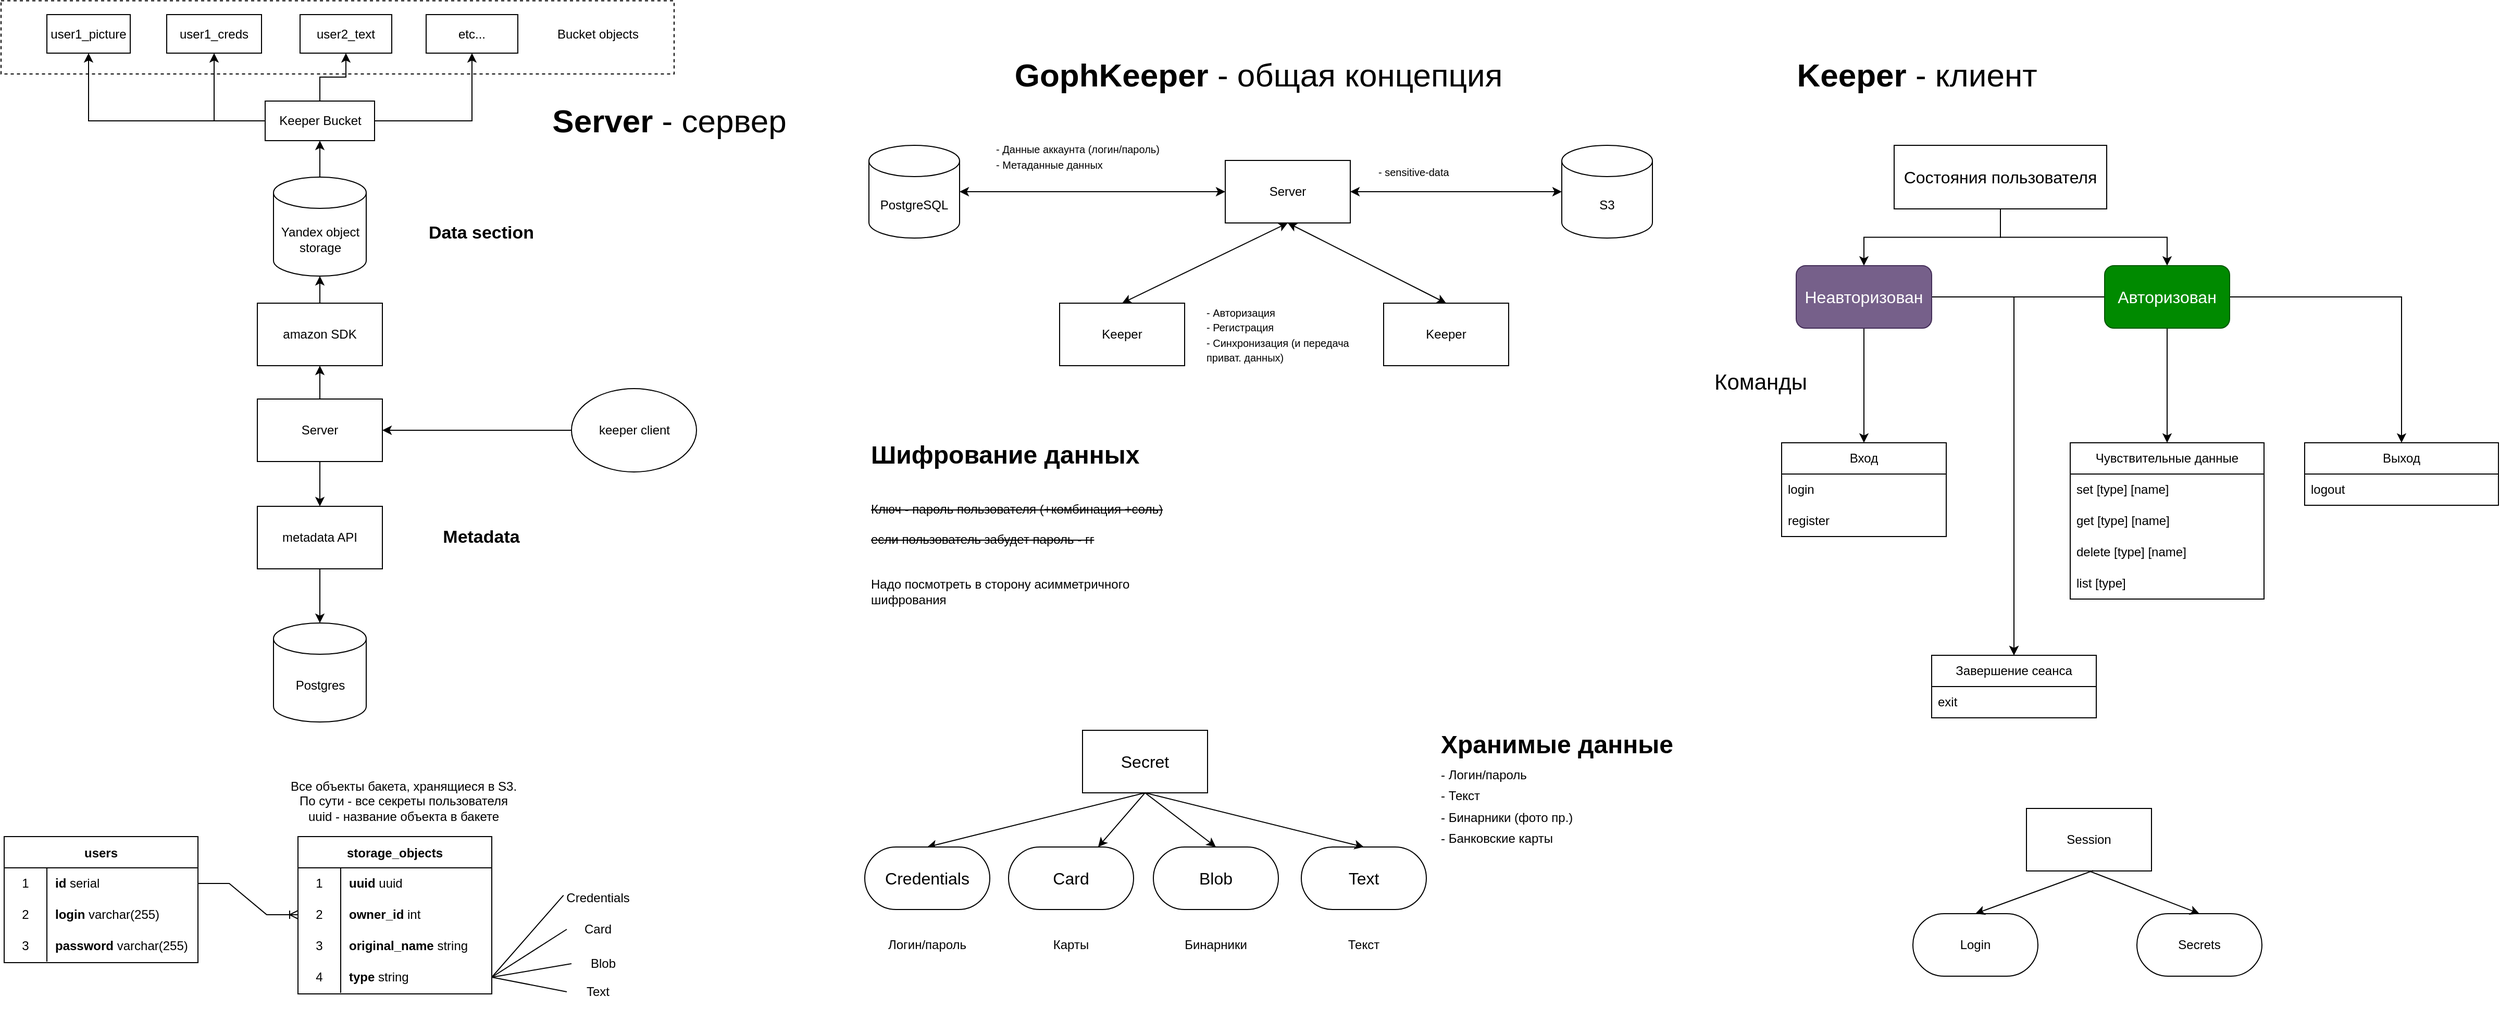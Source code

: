 <mxfile version="20.5.3" type="embed"><diagram name="Page-1" id="yRPZGmEM-baA_GnOwTK-"><mxGraphModel dx="1339" dy="953" grid="0" gridSize="10" guides="1" tooltips="1" connect="1" arrows="1" fold="1" page="1" pageScale="1" pageWidth="850" pageHeight="1100" math="0" shadow="0"><root><mxCell id="0"/><mxCell id="1" parent="0"/><mxCell id="Netjsd_cc94yPRu-f9Rg-1" value="Keeper" style="rounded=0;whiteSpace=wrap;html=1;" parent="1" vertex="1"><mxGeometry x="245" y="299" width="120" height="60" as="geometry"/></mxCell><mxCell id="Netjsd_cc94yPRu-f9Rg-2" value="&lt;b&gt;GophKeeper&lt;/b&gt; - общая концепция" style="text;html=1;strokeColor=none;fillColor=none;align=center;verticalAlign=middle;whiteSpace=wrap;rounded=0;fontSize=31;" parent="1" vertex="1"><mxGeometry x="161" y="30" width="550" height="99" as="geometry"/></mxCell><mxCell id="Netjsd_cc94yPRu-f9Rg-3" value="Server" style="rounded=0;whiteSpace=wrap;html=1;" parent="1" vertex="1"><mxGeometry x="404" y="162" width="120" height="60" as="geometry"/></mxCell><mxCell id="Netjsd_cc94yPRu-f9Rg-4" value="" style="endArrow=classic;startArrow=classic;html=1;rounded=0;entryX=0.5;entryY=1;entryDx=0;entryDy=0;exitX=0.5;exitY=0;exitDx=0;exitDy=0;" parent="1" source="Netjsd_cc94yPRu-f9Rg-1" target="Netjsd_cc94yPRu-f9Rg-3" edge="1"><mxGeometry width="50" height="50" relative="1" as="geometry"><mxPoint x="428" y="363" as="sourcePoint"/><mxPoint x="478" y="313" as="targetPoint"/></mxGeometry></mxCell><mxCell id="Netjsd_cc94yPRu-f9Rg-6" value="&lt;font style=&quot;font-size: 10px;&quot;&gt;- Авторизация&lt;br&gt;- Регистрация&lt;br&gt;- Синхронизация (и передача приват. данных)&lt;/font&gt;" style="text;strokeColor=none;fillColor=none;align=left;verticalAlign=middle;spacingLeft=4;spacingRight=4;overflow=hidden;points=[[0,0.5],[1,0.5]];portConstraint=eastwest;rotatable=0;whiteSpace=wrap;html=1;" parent="1" vertex="1"><mxGeometry x="379.5" y="285" width="173" height="88" as="geometry"/></mxCell><mxCell id="Netjsd_cc94yPRu-f9Rg-7" value="Keeper" style="rounded=0;whiteSpace=wrap;html=1;" parent="1" vertex="1"><mxGeometry x="556" y="299" width="120" height="60" as="geometry"/></mxCell><mxCell id="Netjsd_cc94yPRu-f9Rg-8" value="" style="endArrow=classic;startArrow=classic;html=1;rounded=0;entryX=0.5;entryY=1;entryDx=0;entryDy=0;exitX=0.5;exitY=0;exitDx=0;exitDy=0;" parent="1" source="Netjsd_cc94yPRu-f9Rg-7" target="Netjsd_cc94yPRu-f9Rg-3" edge="1"><mxGeometry width="50" height="50" relative="1" as="geometry"><mxPoint x="426" y="313" as="sourcePoint"/><mxPoint x="546" y="242" as="targetPoint"/></mxGeometry></mxCell><mxCell id="Netjsd_cc94yPRu-f9Rg-9" value="PostgreSQL" style="shape=cylinder3;whiteSpace=wrap;html=1;boundedLbl=1;backgroundOutline=1;size=15;" parent="1" vertex="1"><mxGeometry x="62" y="147.5" width="87" height="89" as="geometry"/></mxCell><mxCell id="Netjsd_cc94yPRu-f9Rg-10" value="S3" style="shape=cylinder3;whiteSpace=wrap;html=1;boundedLbl=1;backgroundOutline=1;size=15;" parent="1" vertex="1"><mxGeometry x="727" y="147.5" width="87" height="89" as="geometry"/></mxCell><mxCell id="Netjsd_cc94yPRu-f9Rg-11" value="" style="endArrow=classic;startArrow=classic;html=1;rounded=0;exitX=1;exitY=0.5;exitDx=0;exitDy=0;exitPerimeter=0;entryX=0;entryY=0.5;entryDx=0;entryDy=0;" parent="1" source="Netjsd_cc94yPRu-f9Rg-9" target="Netjsd_cc94yPRu-f9Rg-3" edge="1"><mxGeometry width="50" height="50" relative="1" as="geometry"><mxPoint x="390" y="184" as="sourcePoint"/><mxPoint x="440" y="134" as="targetPoint"/></mxGeometry></mxCell><mxCell id="Netjsd_cc94yPRu-f9Rg-12" value="" style="endArrow=classic;startArrow=classic;html=1;rounded=0;exitX=1;exitY=0.5;exitDx=0;exitDy=0;entryX=0;entryY=0.5;entryDx=0;entryDy=0;entryPerimeter=0;" parent="1" source="Netjsd_cc94yPRu-f9Rg-3" target="Netjsd_cc94yPRu-f9Rg-10" edge="1"><mxGeometry width="50" height="50" relative="1" as="geometry"><mxPoint x="391" y="210" as="sourcePoint"/><mxPoint x="441" y="160" as="targetPoint"/></mxGeometry></mxCell><mxCell id="Netjsd_cc94yPRu-f9Rg-14" value="&lt;span style=&quot;font-size: 10px;&quot;&gt;- Данные аккаунта (логин/пароль)&lt;br&gt;- Метаданные данных&lt;br&gt;&lt;/span&gt;" style="text;strokeColor=none;fillColor=none;align=left;verticalAlign=middle;spacingLeft=4;spacingRight=4;overflow=hidden;points=[[0,0.5],[1,0.5]];portConstraint=eastwest;rotatable=0;whiteSpace=wrap;html=1;" parent="1" vertex="1"><mxGeometry x="178" y="114" width="173" height="88" as="geometry"/></mxCell><mxCell id="Netjsd_cc94yPRu-f9Rg-15" value="&lt;span style=&quot;font-size: 10px;&quot;&gt;- sensitive-data&lt;br&gt;&lt;/span&gt;" style="text;strokeColor=none;fillColor=none;align=left;verticalAlign=middle;spacingLeft=4;spacingRight=4;overflow=hidden;points=[[0,0.5],[1,0.5]];portConstraint=eastwest;rotatable=0;whiteSpace=wrap;html=1;" parent="1" vertex="1"><mxGeometry x="545" y="129" width="173" height="88" as="geometry"/></mxCell><mxCell id="2" value="&lt;h1&gt;Шифрование данных&lt;/h1&gt;&lt;div&gt;&lt;strike&gt;&lt;br&gt;&lt;/strike&gt;&lt;/div&gt;&lt;div&gt;&lt;strike&gt;Ключ - пароль пользователя (+комбинация +соль)&lt;br&gt;&lt;br&gt;если пользователь забудет пароль - гг&lt;/strike&gt;&lt;/div&gt;&lt;div&gt;&lt;strike&gt;&lt;br&gt;&lt;/strike&gt;&lt;/div&gt;&lt;div&gt;&lt;strike&gt;&lt;br&gt;&lt;/strike&gt;&lt;/div&gt;&lt;div&gt;Надо посмотреть в сторону асимметричного шифрования&lt;/div&gt;&lt;div&gt;&lt;br&gt;&lt;/div&gt;" style="text;html=1;strokeColor=none;fillColor=none;spacing=5;spacingTop=-20;whiteSpace=wrap;overflow=hidden;rounded=0;" parent="1" vertex="1"><mxGeometry x="59" y="425" width="308" height="185" as="geometry"/></mxCell><mxCell id="3" value="&lt;p style=&quot;line-height: 90%;&quot;&gt;&lt;/p&gt;&lt;h1 style=&quot;line-height: 70%;&quot;&gt;Хранимые данные&lt;/h1&gt;&lt;p style=&quot;line-height: 70%;&quot;&gt;- Логин/пароль&lt;/p&gt;&lt;p style=&quot;line-height: 70%;&quot;&gt;- Текст&lt;/p&gt;&lt;p style=&quot;line-height: 70%;&quot;&gt;- Бинарники (фото пр.)&lt;br&gt;&lt;/p&gt;&lt;p style=&quot;line-height: 70%;&quot;&gt;- Банковские карты&lt;/p&gt;&lt;p&gt;&lt;/p&gt;" style="text;html=1;strokeColor=none;fillColor=none;spacing=5;spacingTop=-20;whiteSpace=wrap;overflow=hidden;rounded=0;" parent="1" vertex="1"><mxGeometry x="606" y="709" width="298.5" height="168" as="geometry"/></mxCell><mxCell id="5" value="&lt;b&gt;Keeper &lt;/b&gt;- клиент" style="text;html=1;strokeColor=none;fillColor=none;align=center;verticalAlign=middle;whiteSpace=wrap;rounded=0;fontSize=31;" parent="1" vertex="1"><mxGeometry x="915" y="30" width="306" height="99" as="geometry"/></mxCell><mxCell id="7" value="Вход" style="swimlane;fontStyle=0;childLayout=stackLayout;horizontal=1;startSize=30;horizontalStack=0;resizeParent=1;resizeParentMax=0;resizeLast=0;collapsible=1;marginBottom=0;whiteSpace=wrap;html=1;" parent="1" vertex="1"><mxGeometry x="938" y="433" width="158" height="90" as="geometry"/></mxCell><mxCell id="8" value="login" style="text;strokeColor=none;fillColor=none;align=left;verticalAlign=middle;spacingLeft=4;spacingRight=4;overflow=hidden;points=[[0,0.5],[1,0.5]];portConstraint=eastwest;rotatable=0;whiteSpace=wrap;html=1;" parent="7" vertex="1"><mxGeometry y="30" width="158" height="30" as="geometry"/></mxCell><mxCell id="9" value="register" style="text;strokeColor=none;fillColor=none;align=left;verticalAlign=middle;spacingLeft=4;spacingRight=4;overflow=hidden;points=[[0,0.5],[1,0.5]];portConstraint=eastwest;rotatable=0;whiteSpace=wrap;html=1;" parent="7" vertex="1"><mxGeometry y="60" width="158" height="30" as="geometry"/></mxCell><mxCell id="11" value="Команды" style="text;html=1;strokeColor=none;fillColor=none;align=center;verticalAlign=middle;whiteSpace=wrap;rounded=0;fontSize=21;" parent="1" vertex="1"><mxGeometry x="865" y="359" width="106" height="30" as="geometry"/></mxCell><mxCell id="17" style="edgeStyle=orthogonalEdgeStyle;rounded=0;orthogonalLoop=1;jettySize=auto;html=1;fontSize=16;" parent="1" source="12" target="14" edge="1"><mxGeometry relative="1" as="geometry"/></mxCell><mxCell id="18" style="edgeStyle=orthogonalEdgeStyle;rounded=0;orthogonalLoop=1;jettySize=auto;html=1;fontSize=16;" parent="1" source="12" target="13" edge="1"><mxGeometry relative="1" as="geometry"/></mxCell><mxCell id="12" value="Состояния пользователя" style="rounded=0;whiteSpace=wrap;html=1;fontSize=16;" parent="1" vertex="1"><mxGeometry x="1046" y="147.5" width="204" height="61" as="geometry"/></mxCell><mxCell id="27" style="edgeStyle=orthogonalEdgeStyle;rounded=0;orthogonalLoop=1;jettySize=auto;html=1;fontSize=16;" parent="1" source="13" target="24" edge="1"><mxGeometry relative="1" as="geometry"/></mxCell><mxCell id="36" style="edgeStyle=orthogonalEdgeStyle;rounded=0;orthogonalLoop=1;jettySize=auto;html=1;fontSize=16;" parent="1" source="13" target="31" edge="1"><mxGeometry relative="1" as="geometry"/></mxCell><mxCell id="41" style="edgeStyle=orthogonalEdgeStyle;rounded=0;orthogonalLoop=1;jettySize=auto;html=1;fontSize=16;" parent="1" source="13" target="38" edge="1"><mxGeometry relative="1" as="geometry"/></mxCell><mxCell id="13" value="Авторизован" style="rounded=1;whiteSpace=wrap;html=1;fontSize=16;fillColor=#008a00;fontColor=#ffffff;strokeColor=#005700;" parent="1" vertex="1"><mxGeometry x="1248" y="263" width="120" height="60" as="geometry"/></mxCell><mxCell id="19" style="edgeStyle=orthogonalEdgeStyle;rounded=0;orthogonalLoop=1;jettySize=auto;html=1;fontSize=16;" parent="1" source="14" target="7" edge="1"><mxGeometry relative="1" as="geometry"/></mxCell><mxCell id="42" style="edgeStyle=orthogonalEdgeStyle;rounded=0;orthogonalLoop=1;jettySize=auto;html=1;fontSize=16;" parent="1" source="14" target="38" edge="1"><mxGeometry relative="1" as="geometry"><Array as="points"><mxPoint x="1161" y="293"/></Array></mxGeometry></mxCell><mxCell id="14" value="Неавторизован" style="rounded=1;whiteSpace=wrap;html=1;fontSize=16;fillColor=#76608a;fontColor=#ffffff;strokeColor=#432D57;" parent="1" vertex="1"><mxGeometry x="952" y="263" width="130" height="60" as="geometry"/></mxCell><mxCell id="24" value="Чувствительные данные" style="swimlane;fontStyle=0;childLayout=stackLayout;horizontal=1;startSize=30;horizontalStack=0;resizeParent=1;resizeParentMax=0;resizeLast=0;collapsible=1;marginBottom=0;whiteSpace=wrap;html=1;" parent="1" vertex="1"><mxGeometry x="1215" y="433" width="186" height="150" as="geometry"/></mxCell><mxCell id="25" value="set [type] [name]" style="text;strokeColor=none;fillColor=none;align=left;verticalAlign=middle;spacingLeft=4;spacingRight=4;overflow=hidden;points=[[0,0.5],[1,0.5]];portConstraint=eastwest;rotatable=0;whiteSpace=wrap;html=1;" parent="24" vertex="1"><mxGeometry y="30" width="186" height="30" as="geometry"/></mxCell><mxCell id="26" value="get [type] [name]" style="text;strokeColor=none;fillColor=none;align=left;verticalAlign=middle;spacingLeft=4;spacingRight=4;overflow=hidden;points=[[0,0.5],[1,0.5]];portConstraint=eastwest;rotatable=0;whiteSpace=wrap;html=1;" parent="24" vertex="1"><mxGeometry y="60" width="186" height="30" as="geometry"/></mxCell><mxCell id="30" value="delete [type] [name]" style="text;strokeColor=none;fillColor=none;align=left;verticalAlign=middle;spacingLeft=4;spacingRight=4;overflow=hidden;points=[[0,0.5],[1,0.5]];portConstraint=eastwest;rotatable=0;whiteSpace=wrap;html=1;" parent="24" vertex="1"><mxGeometry y="90" width="186" height="30" as="geometry"/></mxCell><mxCell id="28" value="list [type]" style="text;strokeColor=none;fillColor=none;align=left;verticalAlign=middle;spacingLeft=4;spacingRight=4;overflow=hidden;points=[[0,0.5],[1,0.5]];portConstraint=eastwest;rotatable=0;whiteSpace=wrap;html=1;" parent="24" vertex="1"><mxGeometry y="120" width="186" height="30" as="geometry"/></mxCell><mxCell id="31" value="Выход" style="swimlane;fontStyle=0;childLayout=stackLayout;horizontal=1;startSize=30;horizontalStack=0;resizeParent=1;resizeParentMax=0;resizeLast=0;collapsible=1;marginBottom=0;whiteSpace=wrap;html=1;" parent="1" vertex="1"><mxGeometry x="1440" y="433" width="186" height="60" as="geometry"/></mxCell><mxCell id="35" value="logout" style="text;strokeColor=none;fillColor=none;align=left;verticalAlign=middle;spacingLeft=4;spacingRight=4;overflow=hidden;points=[[0,0.5],[1,0.5]];portConstraint=eastwest;rotatable=0;whiteSpace=wrap;html=1;" parent="31" vertex="1"><mxGeometry y="30" width="186" height="30" as="geometry"/></mxCell><mxCell id="38" value="Завершение сеанса" style="swimlane;fontStyle=0;childLayout=stackLayout;horizontal=1;startSize=30;horizontalStack=0;resizeParent=1;resizeParentMax=0;resizeLast=0;collapsible=1;marginBottom=0;whiteSpace=wrap;html=1;" parent="1" vertex="1"><mxGeometry x="1082" y="637" width="158" height="60" as="geometry"/></mxCell><mxCell id="39" value="exit" style="text;strokeColor=none;fillColor=none;align=left;verticalAlign=middle;spacingLeft=4;spacingRight=4;overflow=hidden;points=[[0,0.5],[1,0.5]];portConstraint=eastwest;rotatable=0;whiteSpace=wrap;html=1;" parent="38" vertex="1"><mxGeometry y="30" width="158" height="30" as="geometry"/></mxCell><mxCell id="44" value="Secret" style="rounded=0;whiteSpace=wrap;html=1;fontSize=16;" parent="1" vertex="1"><mxGeometry x="267" y="709" width="120" height="60" as="geometry"/></mxCell><mxCell id="46" value="" style="endArrow=classic;html=1;rounded=0;fontSize=16;exitX=0.5;exitY=1;exitDx=0;exitDy=0;entryX=0.5;entryY=0;entryDx=0;entryDy=0;" parent="1" source="44" target="48" edge="1"><mxGeometry width="50" height="50" relative="1" as="geometry"><mxPoint x="318" y="652" as="sourcePoint"/><mxPoint x="167" y="798" as="targetPoint"/></mxGeometry></mxCell><mxCell id="48" value="Credentials" style="rounded=1;whiteSpace=wrap;html=1;fontSize=16;arcSize=50;" parent="1" vertex="1"><mxGeometry x="58" y="821" width="120" height="60" as="geometry"/></mxCell><mxCell id="49" value="Card" style="rounded=1;whiteSpace=wrap;html=1;fontSize=16;arcSize=50;" parent="1" vertex="1"><mxGeometry x="196" y="821" width="120" height="60" as="geometry"/></mxCell><mxCell id="50" value="" style="endArrow=classic;html=1;rounded=0;fontSize=16;exitX=0.5;exitY=1;exitDx=0;exitDy=0;" parent="1" source="44" target="49" edge="1"><mxGeometry width="50" height="50" relative="1" as="geometry"><mxPoint x="326" y="774" as="sourcePoint"/><mxPoint x="175" y="831" as="targetPoint"/></mxGeometry></mxCell><mxCell id="51" value="Blob" style="rounded=1;whiteSpace=wrap;html=1;fontSize=16;arcSize=50;" parent="1" vertex="1"><mxGeometry x="335" y="821" width="120" height="60" as="geometry"/></mxCell><mxCell id="52" value="" style="endArrow=classic;html=1;rounded=0;fontSize=16;exitX=0.5;exitY=1;exitDx=0;exitDy=0;entryX=0.5;entryY=0;entryDx=0;entryDy=0;" parent="1" source="44" target="51" edge="1"><mxGeometry width="50" height="50" relative="1" as="geometry"><mxPoint x="326" y="774" as="sourcePoint"/><mxPoint x="293.897" y="831" as="targetPoint"/></mxGeometry></mxCell><mxCell id="53" value="Text" style="rounded=1;whiteSpace=wrap;html=1;fontSize=16;arcSize=50;" parent="1" vertex="1"><mxGeometry x="477" y="821" width="120" height="60" as="geometry"/></mxCell><mxCell id="54" value="" style="endArrow=classic;html=1;rounded=0;fontSize=16;exitX=0.5;exitY=1;exitDx=0;exitDy=0;entryX=0.5;entryY=0;entryDx=0;entryDy=0;" parent="1" source="44" target="53" edge="1"><mxGeometry width="50" height="50" relative="1" as="geometry"><mxPoint x="326" y="774" as="sourcePoint"/><mxPoint x="405" y="831" as="targetPoint"/></mxGeometry></mxCell><mxCell id="55" value="&lt;b&gt;Server &lt;/b&gt;- сервер" style="text;html=1;strokeColor=none;fillColor=none;align=center;verticalAlign=middle;whiteSpace=wrap;rounded=0;fontSize=31;" parent="1" vertex="1"><mxGeometry x="-259" y="74.5" width="259" height="99" as="geometry"/></mxCell><mxCell id="56" value="Логин/пароль" style="text;html=1;strokeColor=none;fillColor=none;align=center;verticalAlign=middle;whiteSpace=wrap;rounded=0;" parent="1" vertex="1"><mxGeometry x="70" y="898" width="96" height="34" as="geometry"/></mxCell><mxCell id="57" value="Карты" style="text;html=1;strokeColor=none;fillColor=none;align=center;verticalAlign=middle;whiteSpace=wrap;rounded=0;" parent="1" vertex="1"><mxGeometry x="208" y="898" width="96" height="34" as="geometry"/></mxCell><mxCell id="58" value="Бинарники" style="text;html=1;strokeColor=none;fillColor=none;align=center;verticalAlign=middle;whiteSpace=wrap;rounded=0;" parent="1" vertex="1"><mxGeometry x="347" y="898" width="96" height="34" as="geometry"/></mxCell><mxCell id="59" value="Текст" style="text;html=1;strokeColor=none;fillColor=none;align=center;verticalAlign=middle;whiteSpace=wrap;rounded=0;" parent="1" vertex="1"><mxGeometry x="489" y="898" width="96" height="34" as="geometry"/></mxCell><mxCell id="61" value="Session" style="rounded=0;whiteSpace=wrap;html=1;" parent="1" vertex="1"><mxGeometry x="1173" y="784" width="120" height="60" as="geometry"/></mxCell><mxCell id="63" value="Login" style="rounded=1;whiteSpace=wrap;html=1;arcSize=50;" parent="1" vertex="1"><mxGeometry x="1064" y="885" width="120" height="60" as="geometry"/></mxCell><mxCell id="64" value="" style="endArrow=classic;html=1;rounded=0;exitX=0.533;exitY=0.994;exitDx=0;exitDy=0;exitPerimeter=0;entryX=0.5;entryY=0;entryDx=0;entryDy=0;" parent="1" source="61" target="63" edge="1"><mxGeometry width="50" height="50" relative="1" as="geometry"><mxPoint x="1147" y="821" as="sourcePoint"/><mxPoint x="1197" y="771" as="targetPoint"/></mxGeometry></mxCell><mxCell id="65" value="Secrets" style="rounded=1;whiteSpace=wrap;html=1;arcSize=50;" parent="1" vertex="1"><mxGeometry x="1279" y="885" width="120" height="60" as="geometry"/></mxCell><mxCell id="66" value="" style="endArrow=classic;html=1;rounded=0;exitX=0.5;exitY=1;exitDx=0;exitDy=0;entryX=0.5;entryY=0;entryDx=0;entryDy=0;" parent="1" source="61" target="65" edge="1"><mxGeometry width="50" height="50" relative="1" as="geometry"><mxPoint x="1246.96" y="853.64" as="sourcePoint"/><mxPoint x="1116" y="895" as="targetPoint"/></mxGeometry></mxCell><mxCell id="74" style="edgeStyle=orthogonalEdgeStyle;rounded=0;orthogonalLoop=1;jettySize=auto;html=1;" parent="1" source="67" target="73" edge="1"><mxGeometry relative="1" as="geometry"/></mxCell><mxCell id="90" style="edgeStyle=orthogonalEdgeStyle;rounded=0;orthogonalLoop=1;jettySize=auto;html=1;fontSize=17;" parent="1" source="67" target="89" edge="1"><mxGeometry relative="1" as="geometry"/></mxCell><mxCell id="67" value="Server" style="rounded=0;whiteSpace=wrap;html=1;" parent="1" vertex="1"><mxGeometry x="-525" y="391" width="120" height="60" as="geometry"/></mxCell><mxCell id="69" style="edgeStyle=orthogonalEdgeStyle;rounded=0;orthogonalLoop=1;jettySize=auto;html=1;" parent="1" source="68" target="67" edge="1"><mxGeometry relative="1" as="geometry"/></mxCell><mxCell id="68" value="keeper client" style="ellipse;whiteSpace=wrap;html=1;" parent="1" vertex="1"><mxGeometry x="-223.5" y="381" width="120" height="80" as="geometry"/></mxCell><mxCell id="76" style="edgeStyle=orthogonalEdgeStyle;rounded=0;orthogonalLoop=1;jettySize=auto;html=1;" parent="1" source="70" target="71" edge="1"><mxGeometry relative="1" as="geometry"/></mxCell><mxCell id="70" value="Yandex object storage" style="shape=cylinder3;whiteSpace=wrap;html=1;boundedLbl=1;backgroundOutline=1;size=15;" parent="1" vertex="1"><mxGeometry x="-509.5" y="178" width="89" height="95" as="geometry"/></mxCell><mxCell id="81" style="edgeStyle=orthogonalEdgeStyle;rounded=0;orthogonalLoop=1;jettySize=auto;html=1;" parent="1" source="71" target="77" edge="1"><mxGeometry relative="1" as="geometry"/></mxCell><mxCell id="82" style="edgeStyle=orthogonalEdgeStyle;rounded=0;orthogonalLoop=1;jettySize=auto;html=1;" parent="1" source="71" target="78" edge="1"><mxGeometry relative="1" as="geometry"/></mxCell><mxCell id="83" style="edgeStyle=orthogonalEdgeStyle;rounded=0;orthogonalLoop=1;jettySize=auto;html=1;" parent="1" source="71" target="79" edge="1"><mxGeometry relative="1" as="geometry"/></mxCell><mxCell id="84" style="edgeStyle=orthogonalEdgeStyle;rounded=0;orthogonalLoop=1;jettySize=auto;html=1;" parent="1" source="71" target="80" edge="1"><mxGeometry relative="1" as="geometry"/></mxCell><mxCell id="71" value="Keeper Bucket" style="rounded=0;whiteSpace=wrap;html=1;" parent="1" vertex="1"><mxGeometry x="-517.5" y="105" width="105" height="38" as="geometry"/></mxCell><mxCell id="75" style="edgeStyle=orthogonalEdgeStyle;rounded=0;orthogonalLoop=1;jettySize=auto;html=1;" parent="1" source="73" target="70" edge="1"><mxGeometry relative="1" as="geometry"/></mxCell><mxCell id="73" value="amazon SDK" style="rounded=0;whiteSpace=wrap;html=1;" parent="1" vertex="1"><mxGeometry x="-525" y="299" width="120" height="60" as="geometry"/></mxCell><mxCell id="77" value="user1_picture" style="rounded=0;whiteSpace=wrap;html=1;" parent="1" vertex="1"><mxGeometry x="-727" y="22" width="80" height="37" as="geometry"/></mxCell><mxCell id="78" value="user1_creds" style="rounded=0;whiteSpace=wrap;html=1;" parent="1" vertex="1"><mxGeometry x="-612" y="22" width="91" height="37" as="geometry"/></mxCell><mxCell id="79" value="user2_text" style="rounded=0;whiteSpace=wrap;html=1;" parent="1" vertex="1"><mxGeometry x="-484" y="22" width="88" height="37" as="geometry"/></mxCell><mxCell id="80" value="etc..." style="rounded=0;whiteSpace=wrap;html=1;" parent="1" vertex="1"><mxGeometry x="-363" y="22" width="88" height="37" as="geometry"/></mxCell><mxCell id="85" value="" style="rounded=0;whiteSpace=wrap;html=1;dashed=1;fillColor=none;" parent="1" vertex="1"><mxGeometry x="-771" y="8.75" width="646" height="70.25" as="geometry"/></mxCell><mxCell id="86" value="Bucket objects" style="text;html=1;strokeColor=none;fillColor=none;align=center;verticalAlign=middle;whiteSpace=wrap;rounded=0;dashed=1;" parent="1" vertex="1"><mxGeometry x="-264" y="25.5" width="132" height="30" as="geometry"/></mxCell><mxCell id="87" value="Data section" style="text;html=1;strokeColor=none;fillColor=none;align=center;verticalAlign=middle;whiteSpace=wrap;rounded=0;dashed=1;fontSize=17;fontStyle=1" parent="1" vertex="1"><mxGeometry x="-373" y="208.5" width="126" height="47" as="geometry"/></mxCell><mxCell id="93" style="edgeStyle=orthogonalEdgeStyle;rounded=0;orthogonalLoop=1;jettySize=auto;html=1;fontSize=17;" parent="1" source="89" target="92" edge="1"><mxGeometry relative="1" as="geometry"/></mxCell><mxCell id="89" value="metadata API" style="rounded=0;whiteSpace=wrap;html=1;" parent="1" vertex="1"><mxGeometry x="-525" y="494" width="120" height="60" as="geometry"/></mxCell><mxCell id="92" value="Postgres" style="shape=cylinder3;whiteSpace=wrap;html=1;boundedLbl=1;backgroundOutline=1;size=15;" parent="1" vertex="1"><mxGeometry x="-509.5" y="606" width="89" height="95" as="geometry"/></mxCell><mxCell id="94" value="Metadata" style="text;html=1;strokeColor=none;fillColor=none;align=center;verticalAlign=middle;whiteSpace=wrap;rounded=0;dashed=1;fontSize=17;fontStyle=1" parent="1" vertex="1"><mxGeometry x="-373" y="500.5" width="126" height="47" as="geometry"/></mxCell><mxCell id="99" value="users" style="shape=table;startSize=30;container=1;collapsible=0;childLayout=tableLayout;fixedRows=1;rowLines=0;fontStyle=1;fontSize=12;fillColor=default;" parent="1" vertex="1"><mxGeometry x="-768" y="811" width="186" height="121" as="geometry"/></mxCell><mxCell id="100" value="" style="shape=tableRow;horizontal=0;startSize=0;swimlaneHead=0;swimlaneBody=0;top=0;left=0;bottom=0;right=0;collapsible=0;dropTarget=0;fillColor=none;points=[[0,0.5],[1,0.5]];portConstraint=eastwest;fontSize=12;" parent="99" vertex="1"><mxGeometry y="30" width="186" height="30" as="geometry"/></mxCell><mxCell id="101" value="1" style="shape=partialRectangle;html=1;whiteSpace=wrap;connectable=0;fillColor=none;top=0;left=0;bottom=0;right=0;overflow=hidden;pointerEvents=1;fontSize=12;" parent="100" vertex="1"><mxGeometry width="41" height="30" as="geometry"><mxRectangle width="41" height="30" as="alternateBounds"/></mxGeometry></mxCell><mxCell id="102" value="&lt;b&gt;id&lt;/b&gt; serial" style="shape=partialRectangle;html=1;whiteSpace=wrap;connectable=0;fillColor=none;top=0;left=0;bottom=0;right=0;align=left;spacingLeft=6;overflow=hidden;fontSize=12;" parent="100" vertex="1"><mxGeometry x="41" width="145" height="30" as="geometry"><mxRectangle width="145" height="30" as="alternateBounds"/></mxGeometry></mxCell><mxCell id="103" value="" style="shape=tableRow;horizontal=0;startSize=0;swimlaneHead=0;swimlaneBody=0;top=0;left=0;bottom=0;right=0;collapsible=0;dropTarget=0;fillColor=none;points=[[0,0.5],[1,0.5]];portConstraint=eastwest;fontSize=12;" parent="99" vertex="1"><mxGeometry y="60" width="186" height="30" as="geometry"/></mxCell><mxCell id="104" value="2" style="shape=partialRectangle;html=1;whiteSpace=wrap;connectable=0;fillColor=none;top=0;left=0;bottom=0;right=0;overflow=hidden;fontSize=12;" parent="103" vertex="1"><mxGeometry width="41" height="30" as="geometry"><mxRectangle width="41" height="30" as="alternateBounds"/></mxGeometry></mxCell><mxCell id="105" value="&lt;b&gt;login&lt;/b&gt; varchar(255)" style="shape=partialRectangle;html=1;whiteSpace=wrap;connectable=0;fillColor=none;top=0;left=0;bottom=0;right=0;align=left;spacingLeft=6;overflow=hidden;fontSize=12;" parent="103" vertex="1"><mxGeometry x="41" width="145" height="30" as="geometry"><mxRectangle width="145" height="30" as="alternateBounds"/></mxGeometry></mxCell><mxCell id="106" value="" style="shape=tableRow;horizontal=0;startSize=0;swimlaneHead=0;swimlaneBody=0;top=0;left=0;bottom=0;right=0;collapsible=0;dropTarget=0;fillColor=none;points=[[0,0.5],[1,0.5]];portConstraint=eastwest;fontSize=12;" parent="99" vertex="1"><mxGeometry y="90" width="186" height="30" as="geometry"/></mxCell><mxCell id="107" value="3" style="shape=partialRectangle;html=1;whiteSpace=wrap;connectable=0;fillColor=none;top=0;left=0;bottom=0;right=0;overflow=hidden;fontSize=12;" parent="106" vertex="1"><mxGeometry width="41" height="30" as="geometry"><mxRectangle width="41" height="30" as="alternateBounds"/></mxGeometry></mxCell><mxCell id="108" value="&lt;b&gt;password&lt;/b&gt; varchar(255)" style="shape=partialRectangle;html=1;whiteSpace=wrap;connectable=0;fillColor=none;top=0;left=0;bottom=0;right=0;align=left;spacingLeft=6;overflow=hidden;fontSize=12;" parent="106" vertex="1"><mxGeometry x="41" width="145" height="30" as="geometry"><mxRectangle width="145" height="30" as="alternateBounds"/></mxGeometry></mxCell><mxCell id="109" value="storage_objects" style="shape=table;startSize=30;container=1;collapsible=0;childLayout=tableLayout;fixedRows=1;rowLines=0;fontStyle=1;fontSize=12;fillColor=default;" parent="1" vertex="1"><mxGeometry x="-486" y="811" width="186" height="151" as="geometry"/></mxCell><mxCell id="110" value="" style="shape=tableRow;horizontal=0;startSize=0;swimlaneHead=0;swimlaneBody=0;top=0;left=0;bottom=0;right=0;collapsible=0;dropTarget=0;fillColor=none;points=[[0,0.5],[1,0.5]];portConstraint=eastwest;fontSize=12;" parent="109" vertex="1"><mxGeometry y="30" width="186" height="30" as="geometry"/></mxCell><mxCell id="111" value="1" style="shape=partialRectangle;html=1;whiteSpace=wrap;connectable=0;fillColor=none;top=0;left=0;bottom=0;right=0;overflow=hidden;pointerEvents=1;fontSize=12;" parent="110" vertex="1"><mxGeometry width="41" height="30" as="geometry"><mxRectangle width="41" height="30" as="alternateBounds"/></mxGeometry></mxCell><mxCell id="112" value="&lt;b&gt;uuid&lt;/b&gt;&amp;nbsp;uuid" style="shape=partialRectangle;html=1;whiteSpace=wrap;connectable=0;fillColor=none;top=0;left=0;bottom=0;right=0;align=left;spacingLeft=6;overflow=hidden;fontSize=12;" parent="110" vertex="1"><mxGeometry x="41" width="145" height="30" as="geometry"><mxRectangle width="145" height="30" as="alternateBounds"/></mxGeometry></mxCell><mxCell id="113" value="" style="shape=tableRow;horizontal=0;startSize=0;swimlaneHead=0;swimlaneBody=0;top=0;left=0;bottom=0;right=0;collapsible=0;dropTarget=0;fillColor=none;points=[[0,0.5],[1,0.5]];portConstraint=eastwest;fontSize=12;" parent="109" vertex="1"><mxGeometry y="60" width="186" height="30" as="geometry"/></mxCell><mxCell id="114" value="2" style="shape=partialRectangle;html=1;whiteSpace=wrap;connectable=0;fillColor=none;top=0;left=0;bottom=0;right=0;overflow=hidden;fontSize=12;" parent="113" vertex="1"><mxGeometry width="41" height="30" as="geometry"><mxRectangle width="41" height="30" as="alternateBounds"/></mxGeometry></mxCell><mxCell id="115" value="&lt;b&gt;owner_id&amp;nbsp;&lt;/b&gt;int" style="shape=partialRectangle;html=1;whiteSpace=wrap;connectable=0;fillColor=none;top=0;left=0;bottom=0;right=0;align=left;spacingLeft=6;overflow=hidden;fontSize=12;" parent="113" vertex="1"><mxGeometry x="41" width="145" height="30" as="geometry"><mxRectangle width="145" height="30" as="alternateBounds"/></mxGeometry></mxCell><mxCell id="116" value="" style="shape=tableRow;horizontal=0;startSize=0;swimlaneHead=0;swimlaneBody=0;top=0;left=0;bottom=0;right=0;collapsible=0;dropTarget=0;fillColor=none;points=[[0,0.5],[1,0.5]];portConstraint=eastwest;fontSize=12;" parent="109" vertex="1"><mxGeometry y="90" width="186" height="30" as="geometry"/></mxCell><mxCell id="117" value="3" style="shape=partialRectangle;html=1;whiteSpace=wrap;connectable=0;fillColor=none;top=0;left=0;bottom=0;right=0;overflow=hidden;fontSize=12;" parent="116" vertex="1"><mxGeometry width="41" height="30" as="geometry"><mxRectangle width="41" height="30" as="alternateBounds"/></mxGeometry></mxCell><mxCell id="118" value="&lt;b&gt;original_name &lt;/b&gt;string" style="shape=partialRectangle;html=1;whiteSpace=wrap;connectable=0;fillColor=none;top=0;left=0;bottom=0;right=0;align=left;spacingLeft=6;overflow=hidden;fontSize=12;" parent="116" vertex="1"><mxGeometry x="41" width="145" height="30" as="geometry"><mxRectangle width="145" height="30" as="alternateBounds"/></mxGeometry></mxCell><mxCell id="122" value="" style="shape=tableRow;horizontal=0;startSize=0;swimlaneHead=0;swimlaneBody=0;top=0;left=0;bottom=0;right=0;collapsible=0;dropTarget=0;fillColor=none;points=[[0,0.5],[1,0.5]];portConstraint=eastwest;fontSize=12;" parent="109" vertex="1"><mxGeometry y="120" width="186" height="30" as="geometry"/></mxCell><mxCell id="123" value="4" style="shape=partialRectangle;html=1;whiteSpace=wrap;connectable=0;fillColor=none;top=0;left=0;bottom=0;right=0;overflow=hidden;fontSize=12;" parent="122" vertex="1"><mxGeometry width="41" height="30" as="geometry"><mxRectangle width="41" height="30" as="alternateBounds"/></mxGeometry></mxCell><mxCell id="124" value="&lt;b&gt;type &lt;/b&gt;string" style="shape=partialRectangle;html=1;whiteSpace=wrap;connectable=0;fillColor=none;top=0;left=0;bottom=0;right=0;align=left;spacingLeft=6;overflow=hidden;fontSize=12;" parent="122" vertex="1"><mxGeometry x="41" width="145" height="30" as="geometry"><mxRectangle width="145" height="30" as="alternateBounds"/></mxGeometry></mxCell><mxCell id="119" value="" style="edgeStyle=entityRelationEdgeStyle;fontSize=12;html=1;endArrow=ERoneToMany;rounded=0;exitX=1;exitY=0.5;exitDx=0;exitDy=0;entryX=0;entryY=0.5;entryDx=0;entryDy=0;" parent="1" source="100" target="113" edge="1"><mxGeometry width="100" height="100" relative="1" as="geometry"><mxPoint x="-571" y="805" as="sourcePoint"/><mxPoint x="-471" y="705" as="targetPoint"/></mxGeometry></mxCell><mxCell id="126" value="Все объекты бакета, хранящиеся в S3. По сути - все секреты пользователя&lt;br&gt;uuid - название объекта в бакете" style="text;html=1;strokeColor=none;fillColor=none;align=center;verticalAlign=middle;whiteSpace=wrap;rounded=0;fontSize=12;" parent="1" vertex="1"><mxGeometry x="-499" y="742" width="229" height="69" as="geometry"/></mxCell><mxCell id="129" value="Credentials" style="text;html=1;strokeColor=none;fillColor=none;align=center;verticalAlign=middle;whiteSpace=wrap;rounded=0;fontSize=12;" parent="1" vertex="1"><mxGeometry x="-228" y="855" width="60" height="30" as="geometry"/></mxCell><mxCell id="130" value="Card" style="text;html=1;strokeColor=none;fillColor=none;align=center;verticalAlign=middle;whiteSpace=wrap;rounded=0;fontSize=12;" parent="1" vertex="1"><mxGeometry x="-228" y="885" width="60" height="30" as="geometry"/></mxCell><mxCell id="131" value="Blob" style="text;html=1;strokeColor=none;fillColor=none;align=center;verticalAlign=middle;whiteSpace=wrap;rounded=0;fontSize=12;" parent="1" vertex="1"><mxGeometry x="-223.5" y="918" width="60" height="30" as="geometry"/></mxCell><mxCell id="132" value="Text" style="text;html=1;strokeColor=none;fillColor=none;align=center;verticalAlign=middle;whiteSpace=wrap;rounded=0;fontSize=12;" parent="1" vertex="1"><mxGeometry x="-228" y="945" width="60" height="30" as="geometry"/></mxCell><mxCell id="137" value="" style="endArrow=none;html=1;rounded=0;fontSize=12;exitX=1;exitY=0.5;exitDx=0;exitDy=0;entryX=-0.052;entryY=0.41;entryDx=0;entryDy=0;entryPerimeter=0;" parent="1" source="122" target="129" edge="1"><mxGeometry width="50" height="50" relative="1" as="geometry"><mxPoint x="-228" y="865" as="sourcePoint"/><mxPoint x="-178" y="815" as="targetPoint"/></mxGeometry></mxCell><mxCell id="138" value="" style="endArrow=none;html=1;rounded=0;fontSize=12;exitX=1;exitY=0.5;exitDx=0;exitDy=0;entryX=0;entryY=0.5;entryDx=0;entryDy=0;" parent="1" source="122" target="130" edge="1"><mxGeometry width="50" height="50" relative="1" as="geometry"><mxPoint x="-290" y="956" as="sourcePoint"/><mxPoint x="-221.12" y="877.3" as="targetPoint"/></mxGeometry></mxCell><mxCell id="139" value="" style="endArrow=none;html=1;rounded=0;fontSize=12;exitX=1;exitY=0.5;exitDx=0;exitDy=0;entryX=0;entryY=0.5;entryDx=0;entryDy=0;" parent="1" source="122" target="131" edge="1"><mxGeometry width="50" height="50" relative="1" as="geometry"><mxPoint x="-290" y="956" as="sourcePoint"/><mxPoint x="-218" y="910" as="targetPoint"/></mxGeometry></mxCell><mxCell id="140" value="" style="endArrow=none;html=1;rounded=0;fontSize=12;exitX=1;exitY=0.5;exitDx=0;exitDy=0;entryX=0;entryY=0.5;entryDx=0;entryDy=0;" parent="1" source="122" target="132" edge="1"><mxGeometry width="50" height="50" relative="1" as="geometry"><mxPoint x="-290" y="956" as="sourcePoint"/><mxPoint x="-213.5" y="943" as="targetPoint"/></mxGeometry></mxCell></root></mxGraphModel></diagram></mxfile>